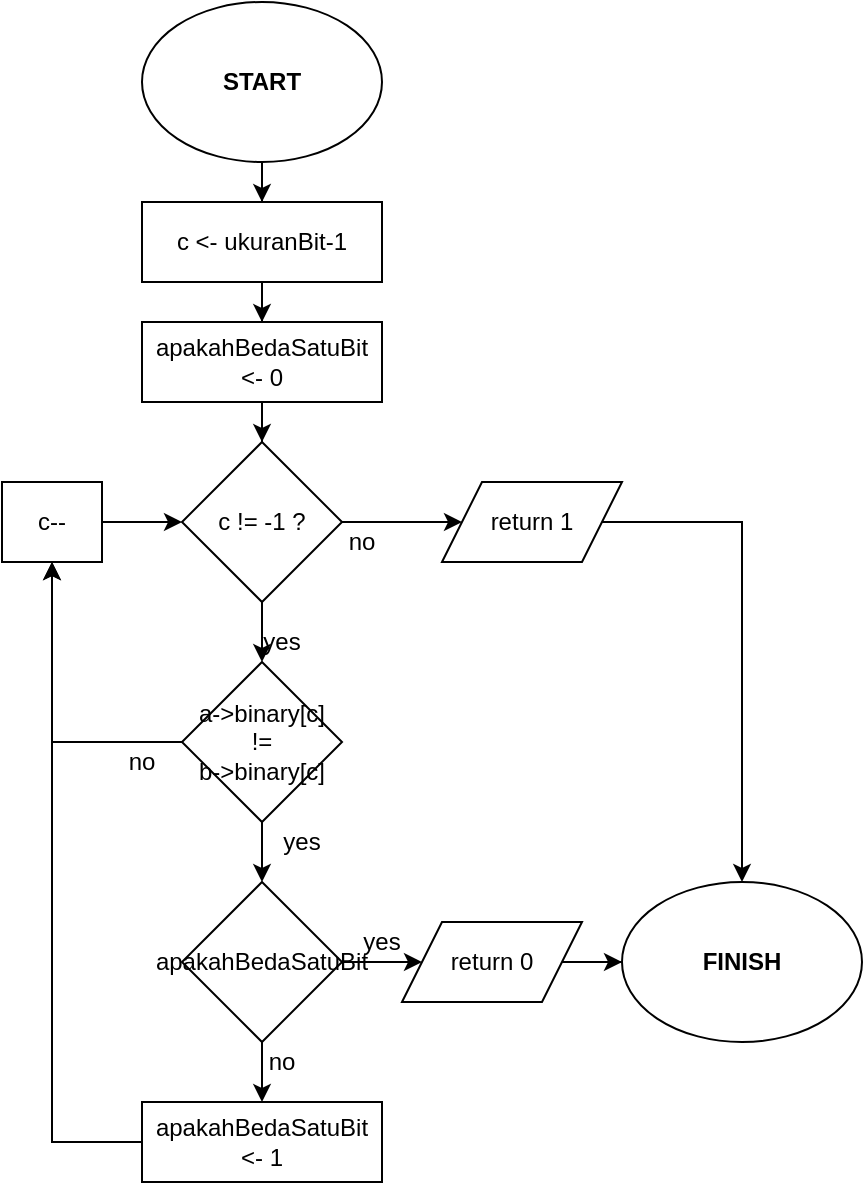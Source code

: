 <mxfile version="14.1.5" type="device"><diagram id="mBxvj_oM-xFknTm5dYYE" name="Page-1"><mxGraphModel dx="622" dy="416" grid="1" gridSize="10" guides="1" tooltips="1" connect="1" arrows="1" fold="1" page="1" pageScale="1" pageWidth="827" pageHeight="1169" math="0" shadow="0"><root><mxCell id="0"/><mxCell id="1" parent="0"/><mxCell id="FFlQLZOqhum9e5WeI-Hd-33" value="" style="edgeStyle=orthogonalEdgeStyle;rounded=0;orthogonalLoop=1;jettySize=auto;html=1;" edge="1" parent="1" source="FFlQLZOqhum9e5WeI-Hd-2" target="FFlQLZOqhum9e5WeI-Hd-31"><mxGeometry relative="1" as="geometry"/></mxCell><mxCell id="FFlQLZOqhum9e5WeI-Hd-2" value="START" style="ellipse;whiteSpace=wrap;html=1;fontStyle=1" vertex="1" parent="1"><mxGeometry x="300" y="240" width="120" height="80" as="geometry"/></mxCell><mxCell id="FFlQLZOqhum9e5WeI-Hd-3" value="FINISH" style="ellipse;whiteSpace=wrap;html=1;fontStyle=1" vertex="1" parent="1"><mxGeometry x="540" y="680" width="120" height="80" as="geometry"/></mxCell><mxCell id="FFlQLZOqhum9e5WeI-Hd-34" value="" style="edgeStyle=orthogonalEdgeStyle;rounded=0;orthogonalLoop=1;jettySize=auto;html=1;" edge="1" parent="1" source="FFlQLZOqhum9e5WeI-Hd-31" target="FFlQLZOqhum9e5WeI-Hd-32"><mxGeometry relative="1" as="geometry"/></mxCell><mxCell id="FFlQLZOqhum9e5WeI-Hd-31" value="c &amp;lt;- ukuranBit-1" style="rounded=0;whiteSpace=wrap;html=1;" vertex="1" parent="1"><mxGeometry x="300" y="340" width="120" height="40" as="geometry"/></mxCell><mxCell id="FFlQLZOqhum9e5WeI-Hd-36" value="" style="edgeStyle=orthogonalEdgeStyle;rounded=0;orthogonalLoop=1;jettySize=auto;html=1;" edge="1" parent="1" source="FFlQLZOqhum9e5WeI-Hd-32" target="FFlQLZOqhum9e5WeI-Hd-35"><mxGeometry relative="1" as="geometry"/></mxCell><mxCell id="FFlQLZOqhum9e5WeI-Hd-32" value="apakahBedaSatuBit &amp;lt;- 0" style="rounded=0;whiteSpace=wrap;html=1;" vertex="1" parent="1"><mxGeometry x="300" y="400" width="120" height="40" as="geometry"/></mxCell><mxCell id="FFlQLZOqhum9e5WeI-Hd-38" value="" style="edgeStyle=orthogonalEdgeStyle;rounded=0;orthogonalLoop=1;jettySize=auto;html=1;" edge="1" parent="1" source="FFlQLZOqhum9e5WeI-Hd-35" target="FFlQLZOqhum9e5WeI-Hd-37"><mxGeometry relative="1" as="geometry"/></mxCell><mxCell id="FFlQLZOqhum9e5WeI-Hd-53" value="" style="edgeStyle=orthogonalEdgeStyle;rounded=0;orthogonalLoop=1;jettySize=auto;html=1;" edge="1" parent="1" source="FFlQLZOqhum9e5WeI-Hd-35" target="FFlQLZOqhum9e5WeI-Hd-52"><mxGeometry relative="1" as="geometry"/></mxCell><mxCell id="FFlQLZOqhum9e5WeI-Hd-35" value="c != -1 ?" style="rhombus;whiteSpace=wrap;html=1;" vertex="1" parent="1"><mxGeometry x="320" y="460" width="80" height="80" as="geometry"/></mxCell><mxCell id="FFlQLZOqhum9e5WeI-Hd-40" value="" style="edgeStyle=orthogonalEdgeStyle;rounded=0;orthogonalLoop=1;jettySize=auto;html=1;" edge="1" parent="1" source="FFlQLZOqhum9e5WeI-Hd-37" target="FFlQLZOqhum9e5WeI-Hd-39"><mxGeometry relative="1" as="geometry"/></mxCell><mxCell id="FFlQLZOqhum9e5WeI-Hd-50" style="edgeStyle=orthogonalEdgeStyle;rounded=0;orthogonalLoop=1;jettySize=auto;html=1;exitX=0;exitY=0.5;exitDx=0;exitDy=0;" edge="1" parent="1" source="FFlQLZOqhum9e5WeI-Hd-37" target="FFlQLZOqhum9e5WeI-Hd-48"><mxGeometry relative="1" as="geometry"/></mxCell><mxCell id="FFlQLZOqhum9e5WeI-Hd-37" value="a-&amp;gt;binary[c]&lt;br&gt;!=&lt;br&gt;b-&amp;gt;binary[c]" style="rhombus;whiteSpace=wrap;html=1;" vertex="1" parent="1"><mxGeometry x="320" y="570" width="80" height="80" as="geometry"/></mxCell><mxCell id="FFlQLZOqhum9e5WeI-Hd-43" value="" style="edgeStyle=orthogonalEdgeStyle;rounded=0;orthogonalLoop=1;jettySize=auto;html=1;" edge="1" parent="1" source="FFlQLZOqhum9e5WeI-Hd-39" target="FFlQLZOqhum9e5WeI-Hd-42"><mxGeometry relative="1" as="geometry"/></mxCell><mxCell id="FFlQLZOqhum9e5WeI-Hd-45" value="" style="edgeStyle=orthogonalEdgeStyle;rounded=0;orthogonalLoop=1;jettySize=auto;html=1;" edge="1" parent="1" source="FFlQLZOqhum9e5WeI-Hd-39" target="FFlQLZOqhum9e5WeI-Hd-44"><mxGeometry relative="1" as="geometry"/></mxCell><mxCell id="FFlQLZOqhum9e5WeI-Hd-39" value="apakahBedaSatuBit" style="rhombus;whiteSpace=wrap;html=1;" vertex="1" parent="1"><mxGeometry x="320" y="680" width="80" height="80" as="geometry"/></mxCell><mxCell id="FFlQLZOqhum9e5WeI-Hd-51" style="edgeStyle=orthogonalEdgeStyle;rounded=0;orthogonalLoop=1;jettySize=auto;html=1;exitX=0;exitY=0.5;exitDx=0;exitDy=0;entryX=0.5;entryY=1;entryDx=0;entryDy=0;" edge="1" parent="1" source="FFlQLZOqhum9e5WeI-Hd-42" target="FFlQLZOqhum9e5WeI-Hd-48"><mxGeometry relative="1" as="geometry"/></mxCell><mxCell id="FFlQLZOqhum9e5WeI-Hd-42" value="apakahBedaSatuBit &amp;lt;- 1" style="rounded=0;whiteSpace=wrap;html=1;" vertex="1" parent="1"><mxGeometry x="300" y="790" width="120" height="40" as="geometry"/></mxCell><mxCell id="FFlQLZOqhum9e5WeI-Hd-46" value="" style="edgeStyle=orthogonalEdgeStyle;rounded=0;orthogonalLoop=1;jettySize=auto;html=1;" edge="1" parent="1" source="FFlQLZOqhum9e5WeI-Hd-44" target="FFlQLZOqhum9e5WeI-Hd-3"><mxGeometry relative="1" as="geometry"/></mxCell><mxCell id="FFlQLZOqhum9e5WeI-Hd-44" value="return 0" style="shape=parallelogram;perimeter=parallelogramPerimeter;whiteSpace=wrap;html=1;fixedSize=1;" vertex="1" parent="1"><mxGeometry x="430" y="700" width="90" height="40" as="geometry"/></mxCell><mxCell id="FFlQLZOqhum9e5WeI-Hd-49" value="" style="edgeStyle=orthogonalEdgeStyle;rounded=0;orthogonalLoop=1;jettySize=auto;html=1;" edge="1" parent="1" source="FFlQLZOqhum9e5WeI-Hd-48" target="FFlQLZOqhum9e5WeI-Hd-35"><mxGeometry relative="1" as="geometry"/></mxCell><mxCell id="FFlQLZOqhum9e5WeI-Hd-48" value="c--" style="rounded=0;whiteSpace=wrap;html=1;" vertex="1" parent="1"><mxGeometry x="230" y="480" width="50" height="40" as="geometry"/></mxCell><mxCell id="FFlQLZOqhum9e5WeI-Hd-54" style="edgeStyle=orthogonalEdgeStyle;rounded=0;orthogonalLoop=1;jettySize=auto;html=1;exitX=1;exitY=0.5;exitDx=0;exitDy=0;entryX=0.5;entryY=0;entryDx=0;entryDy=0;" edge="1" parent="1" source="FFlQLZOqhum9e5WeI-Hd-52" target="FFlQLZOqhum9e5WeI-Hd-3"><mxGeometry relative="1" as="geometry"><Array as="points"><mxPoint x="600" y="500"/></Array></mxGeometry></mxCell><mxCell id="FFlQLZOqhum9e5WeI-Hd-52" value="return 1" style="shape=parallelogram;perimeter=parallelogramPerimeter;whiteSpace=wrap;html=1;fixedSize=1;" vertex="1" parent="1"><mxGeometry x="450" y="480" width="90" height="40" as="geometry"/></mxCell><mxCell id="FFlQLZOqhum9e5WeI-Hd-55" value="yes" style="text;html=1;strokeColor=none;fillColor=none;align=center;verticalAlign=middle;whiteSpace=wrap;rounded=0;" vertex="1" parent="1"><mxGeometry x="350" y="550" width="40" height="20" as="geometry"/></mxCell><mxCell id="FFlQLZOqhum9e5WeI-Hd-56" value="yes" style="text;html=1;strokeColor=none;fillColor=none;align=center;verticalAlign=middle;whiteSpace=wrap;rounded=0;" vertex="1" parent="1"><mxGeometry x="400" y="700" width="40" height="20" as="geometry"/></mxCell><mxCell id="FFlQLZOqhum9e5WeI-Hd-57" value="yes" style="text;html=1;strokeColor=none;fillColor=none;align=center;verticalAlign=middle;whiteSpace=wrap;rounded=0;" vertex="1" parent="1"><mxGeometry x="360" y="650" width="40" height="20" as="geometry"/></mxCell><mxCell id="FFlQLZOqhum9e5WeI-Hd-58" value="no" style="text;html=1;strokeColor=none;fillColor=none;align=center;verticalAlign=middle;whiteSpace=wrap;rounded=0;" vertex="1" parent="1"><mxGeometry x="350" y="760" width="40" height="20" as="geometry"/></mxCell><mxCell id="FFlQLZOqhum9e5WeI-Hd-59" value="no" style="text;html=1;strokeColor=none;fillColor=none;align=center;verticalAlign=middle;whiteSpace=wrap;rounded=0;" vertex="1" parent="1"><mxGeometry x="280" y="610" width="40" height="20" as="geometry"/></mxCell><mxCell id="FFlQLZOqhum9e5WeI-Hd-60" value="no" style="text;html=1;strokeColor=none;fillColor=none;align=center;verticalAlign=middle;whiteSpace=wrap;rounded=0;" vertex="1" parent="1"><mxGeometry x="390" y="500" width="40" height="20" as="geometry"/></mxCell></root></mxGraphModel></diagram></mxfile>